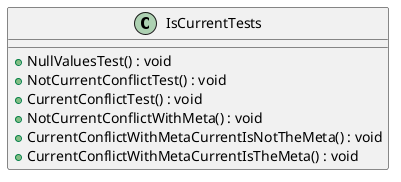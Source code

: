 @startuml
class IsCurrentTests {
    + NullValuesTest() : void
    + NotCurrentConflictTest() : void
    + CurrentConflictTest() : void
    + NotCurrentConflictWithMeta() : void
    + CurrentConflictWithMetaCurrentIsNotTheMeta() : void
    + CurrentConflictWithMetaCurrentIsTheMeta() : void
}
@enduml
